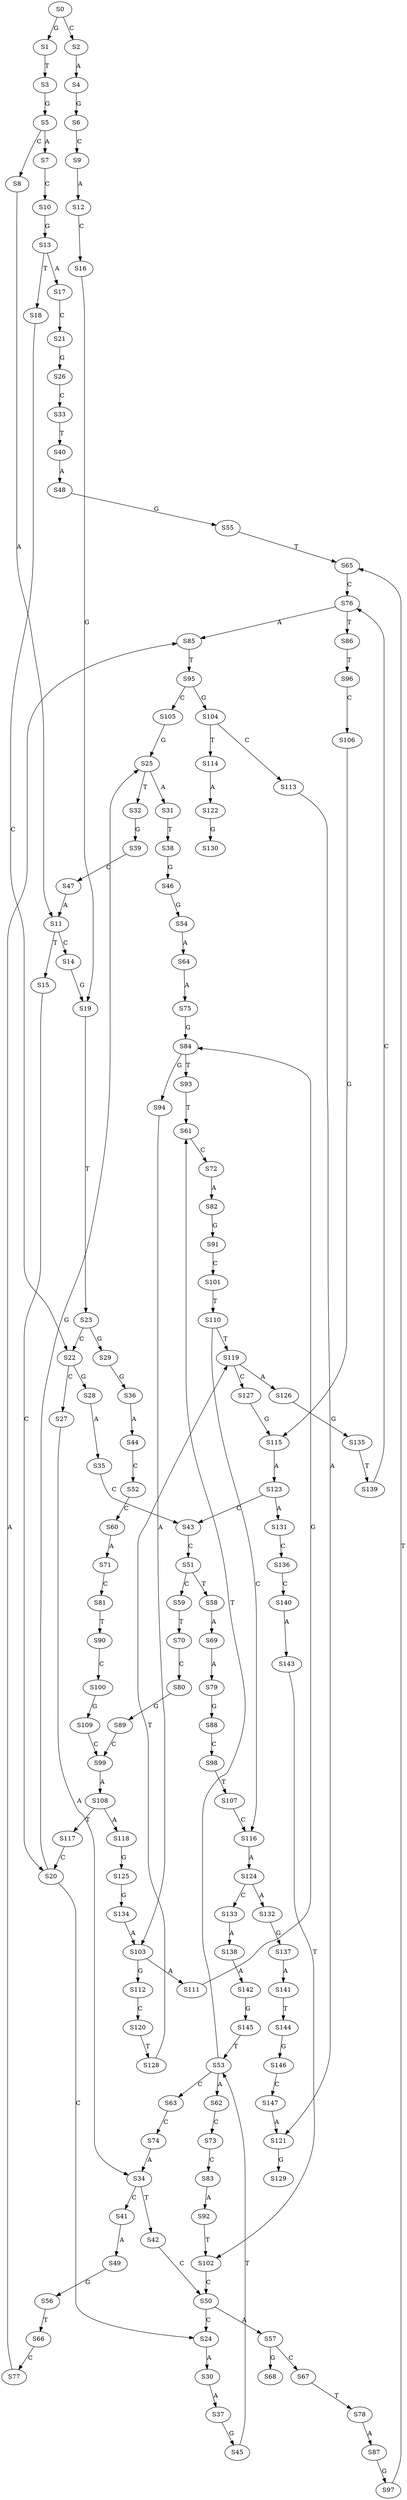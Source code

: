 strict digraph  {
	S0 -> S1 [ label = G ];
	S0 -> S2 [ label = C ];
	S1 -> S3 [ label = T ];
	S2 -> S4 [ label = A ];
	S3 -> S5 [ label = G ];
	S4 -> S6 [ label = G ];
	S5 -> S7 [ label = A ];
	S5 -> S8 [ label = C ];
	S6 -> S9 [ label = C ];
	S7 -> S10 [ label = C ];
	S8 -> S11 [ label = A ];
	S9 -> S12 [ label = A ];
	S10 -> S13 [ label = G ];
	S11 -> S14 [ label = C ];
	S11 -> S15 [ label = T ];
	S12 -> S16 [ label = C ];
	S13 -> S17 [ label = A ];
	S13 -> S18 [ label = T ];
	S14 -> S19 [ label = G ];
	S15 -> S20 [ label = C ];
	S16 -> S19 [ label = G ];
	S17 -> S21 [ label = C ];
	S18 -> S22 [ label = C ];
	S19 -> S23 [ label = T ];
	S20 -> S24 [ label = C ];
	S20 -> S25 [ label = G ];
	S21 -> S26 [ label = G ];
	S22 -> S27 [ label = C ];
	S22 -> S28 [ label = G ];
	S23 -> S22 [ label = C ];
	S23 -> S29 [ label = G ];
	S24 -> S30 [ label = A ];
	S25 -> S31 [ label = A ];
	S25 -> S32 [ label = T ];
	S26 -> S33 [ label = C ];
	S27 -> S34 [ label = A ];
	S28 -> S35 [ label = A ];
	S29 -> S36 [ label = G ];
	S30 -> S37 [ label = A ];
	S31 -> S38 [ label = T ];
	S32 -> S39 [ label = G ];
	S33 -> S40 [ label = T ];
	S34 -> S41 [ label = C ];
	S34 -> S42 [ label = T ];
	S35 -> S43 [ label = C ];
	S36 -> S44 [ label = A ];
	S37 -> S45 [ label = G ];
	S38 -> S46 [ label = G ];
	S39 -> S47 [ label = C ];
	S40 -> S48 [ label = A ];
	S41 -> S49 [ label = A ];
	S42 -> S50 [ label = C ];
	S43 -> S51 [ label = C ];
	S44 -> S52 [ label = C ];
	S45 -> S53 [ label = T ];
	S46 -> S54 [ label = G ];
	S47 -> S11 [ label = A ];
	S48 -> S55 [ label = G ];
	S49 -> S56 [ label = G ];
	S50 -> S24 [ label = C ];
	S50 -> S57 [ label = A ];
	S51 -> S58 [ label = T ];
	S51 -> S59 [ label = C ];
	S52 -> S60 [ label = C ];
	S53 -> S61 [ label = T ];
	S53 -> S62 [ label = A ];
	S53 -> S63 [ label = C ];
	S54 -> S64 [ label = A ];
	S55 -> S65 [ label = T ];
	S56 -> S66 [ label = T ];
	S57 -> S67 [ label = C ];
	S57 -> S68 [ label = G ];
	S58 -> S69 [ label = A ];
	S59 -> S70 [ label = T ];
	S60 -> S71 [ label = A ];
	S61 -> S72 [ label = C ];
	S62 -> S73 [ label = C ];
	S63 -> S74 [ label = C ];
	S64 -> S75 [ label = A ];
	S65 -> S76 [ label = C ];
	S66 -> S77 [ label = C ];
	S67 -> S78 [ label = T ];
	S69 -> S79 [ label = A ];
	S70 -> S80 [ label = C ];
	S71 -> S81 [ label = C ];
	S72 -> S82 [ label = A ];
	S73 -> S83 [ label = C ];
	S74 -> S34 [ label = A ];
	S75 -> S84 [ label = G ];
	S76 -> S85 [ label = A ];
	S76 -> S86 [ label = T ];
	S77 -> S85 [ label = A ];
	S78 -> S87 [ label = A ];
	S79 -> S88 [ label = G ];
	S80 -> S89 [ label = G ];
	S81 -> S90 [ label = T ];
	S82 -> S91 [ label = G ];
	S83 -> S92 [ label = A ];
	S84 -> S93 [ label = T ];
	S84 -> S94 [ label = G ];
	S85 -> S95 [ label = T ];
	S86 -> S96 [ label = T ];
	S87 -> S97 [ label = G ];
	S88 -> S98 [ label = C ];
	S89 -> S99 [ label = C ];
	S90 -> S100 [ label = C ];
	S91 -> S101 [ label = C ];
	S92 -> S102 [ label = T ];
	S93 -> S61 [ label = T ];
	S94 -> S103 [ label = A ];
	S95 -> S104 [ label = G ];
	S95 -> S105 [ label = C ];
	S96 -> S106 [ label = C ];
	S97 -> S65 [ label = T ];
	S98 -> S107 [ label = T ];
	S99 -> S108 [ label = A ];
	S100 -> S109 [ label = G ];
	S101 -> S110 [ label = T ];
	S102 -> S50 [ label = C ];
	S103 -> S111 [ label = A ];
	S103 -> S112 [ label = G ];
	S104 -> S113 [ label = C ];
	S104 -> S114 [ label = T ];
	S105 -> S25 [ label = G ];
	S106 -> S115 [ label = G ];
	S107 -> S116 [ label = C ];
	S108 -> S117 [ label = T ];
	S108 -> S118 [ label = A ];
	S109 -> S99 [ label = C ];
	S110 -> S119 [ label = T ];
	S110 -> S116 [ label = C ];
	S111 -> S84 [ label = G ];
	S112 -> S120 [ label = C ];
	S113 -> S121 [ label = A ];
	S114 -> S122 [ label = A ];
	S115 -> S123 [ label = A ];
	S116 -> S124 [ label = A ];
	S117 -> S20 [ label = C ];
	S118 -> S125 [ label = G ];
	S119 -> S126 [ label = A ];
	S119 -> S127 [ label = C ];
	S120 -> S128 [ label = T ];
	S121 -> S129 [ label = G ];
	S122 -> S130 [ label = G ];
	S123 -> S131 [ label = A ];
	S123 -> S43 [ label = C ];
	S124 -> S132 [ label = A ];
	S124 -> S133 [ label = C ];
	S125 -> S134 [ label = G ];
	S126 -> S135 [ label = G ];
	S127 -> S115 [ label = G ];
	S128 -> S119 [ label = T ];
	S131 -> S136 [ label = C ];
	S132 -> S137 [ label = G ];
	S133 -> S138 [ label = A ];
	S134 -> S103 [ label = A ];
	S135 -> S139 [ label = T ];
	S136 -> S140 [ label = C ];
	S137 -> S141 [ label = A ];
	S138 -> S142 [ label = A ];
	S139 -> S76 [ label = C ];
	S140 -> S143 [ label = A ];
	S141 -> S144 [ label = T ];
	S142 -> S145 [ label = G ];
	S143 -> S102 [ label = T ];
	S144 -> S146 [ label = G ];
	S145 -> S53 [ label = T ];
	S146 -> S147 [ label = C ];
	S147 -> S121 [ label = A ];
}
